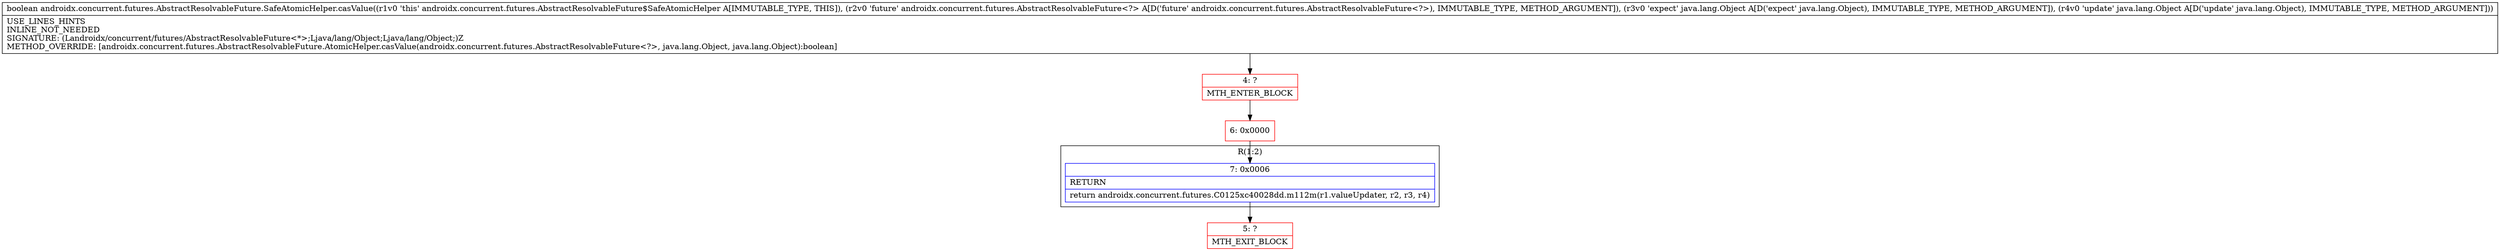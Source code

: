 digraph "CFG forandroidx.concurrent.futures.AbstractResolvableFuture.SafeAtomicHelper.casValue(Landroidx\/concurrent\/futures\/AbstractResolvableFuture;Ljava\/lang\/Object;Ljava\/lang\/Object;)Z" {
subgraph cluster_Region_1323318784 {
label = "R(1:2)";
node [shape=record,color=blue];
Node_7 [shape=record,label="{7\:\ 0x0006|RETURN\l|return androidx.concurrent.futures.C0125xc40028dd.m112m(r1.valueUpdater, r2, r3, r4)\l}"];
}
Node_4 [shape=record,color=red,label="{4\:\ ?|MTH_ENTER_BLOCK\l}"];
Node_6 [shape=record,color=red,label="{6\:\ 0x0000}"];
Node_5 [shape=record,color=red,label="{5\:\ ?|MTH_EXIT_BLOCK\l}"];
MethodNode[shape=record,label="{boolean androidx.concurrent.futures.AbstractResolvableFuture.SafeAtomicHelper.casValue((r1v0 'this' androidx.concurrent.futures.AbstractResolvableFuture$SafeAtomicHelper A[IMMUTABLE_TYPE, THIS]), (r2v0 'future' androidx.concurrent.futures.AbstractResolvableFuture\<?\> A[D('future' androidx.concurrent.futures.AbstractResolvableFuture\<?\>), IMMUTABLE_TYPE, METHOD_ARGUMENT]), (r3v0 'expect' java.lang.Object A[D('expect' java.lang.Object), IMMUTABLE_TYPE, METHOD_ARGUMENT]), (r4v0 'update' java.lang.Object A[D('update' java.lang.Object), IMMUTABLE_TYPE, METHOD_ARGUMENT]))  | USE_LINES_HINTS\lINLINE_NOT_NEEDED\lSIGNATURE: (Landroidx\/concurrent\/futures\/AbstractResolvableFuture\<*\>;Ljava\/lang\/Object;Ljava\/lang\/Object;)Z\lMETHOD_OVERRIDE: [androidx.concurrent.futures.AbstractResolvableFuture.AtomicHelper.casValue(androidx.concurrent.futures.AbstractResolvableFuture\<?\>, java.lang.Object, java.lang.Object):boolean]\l}"];
MethodNode -> Node_4;Node_7 -> Node_5;
Node_4 -> Node_6;
Node_6 -> Node_7;
}

